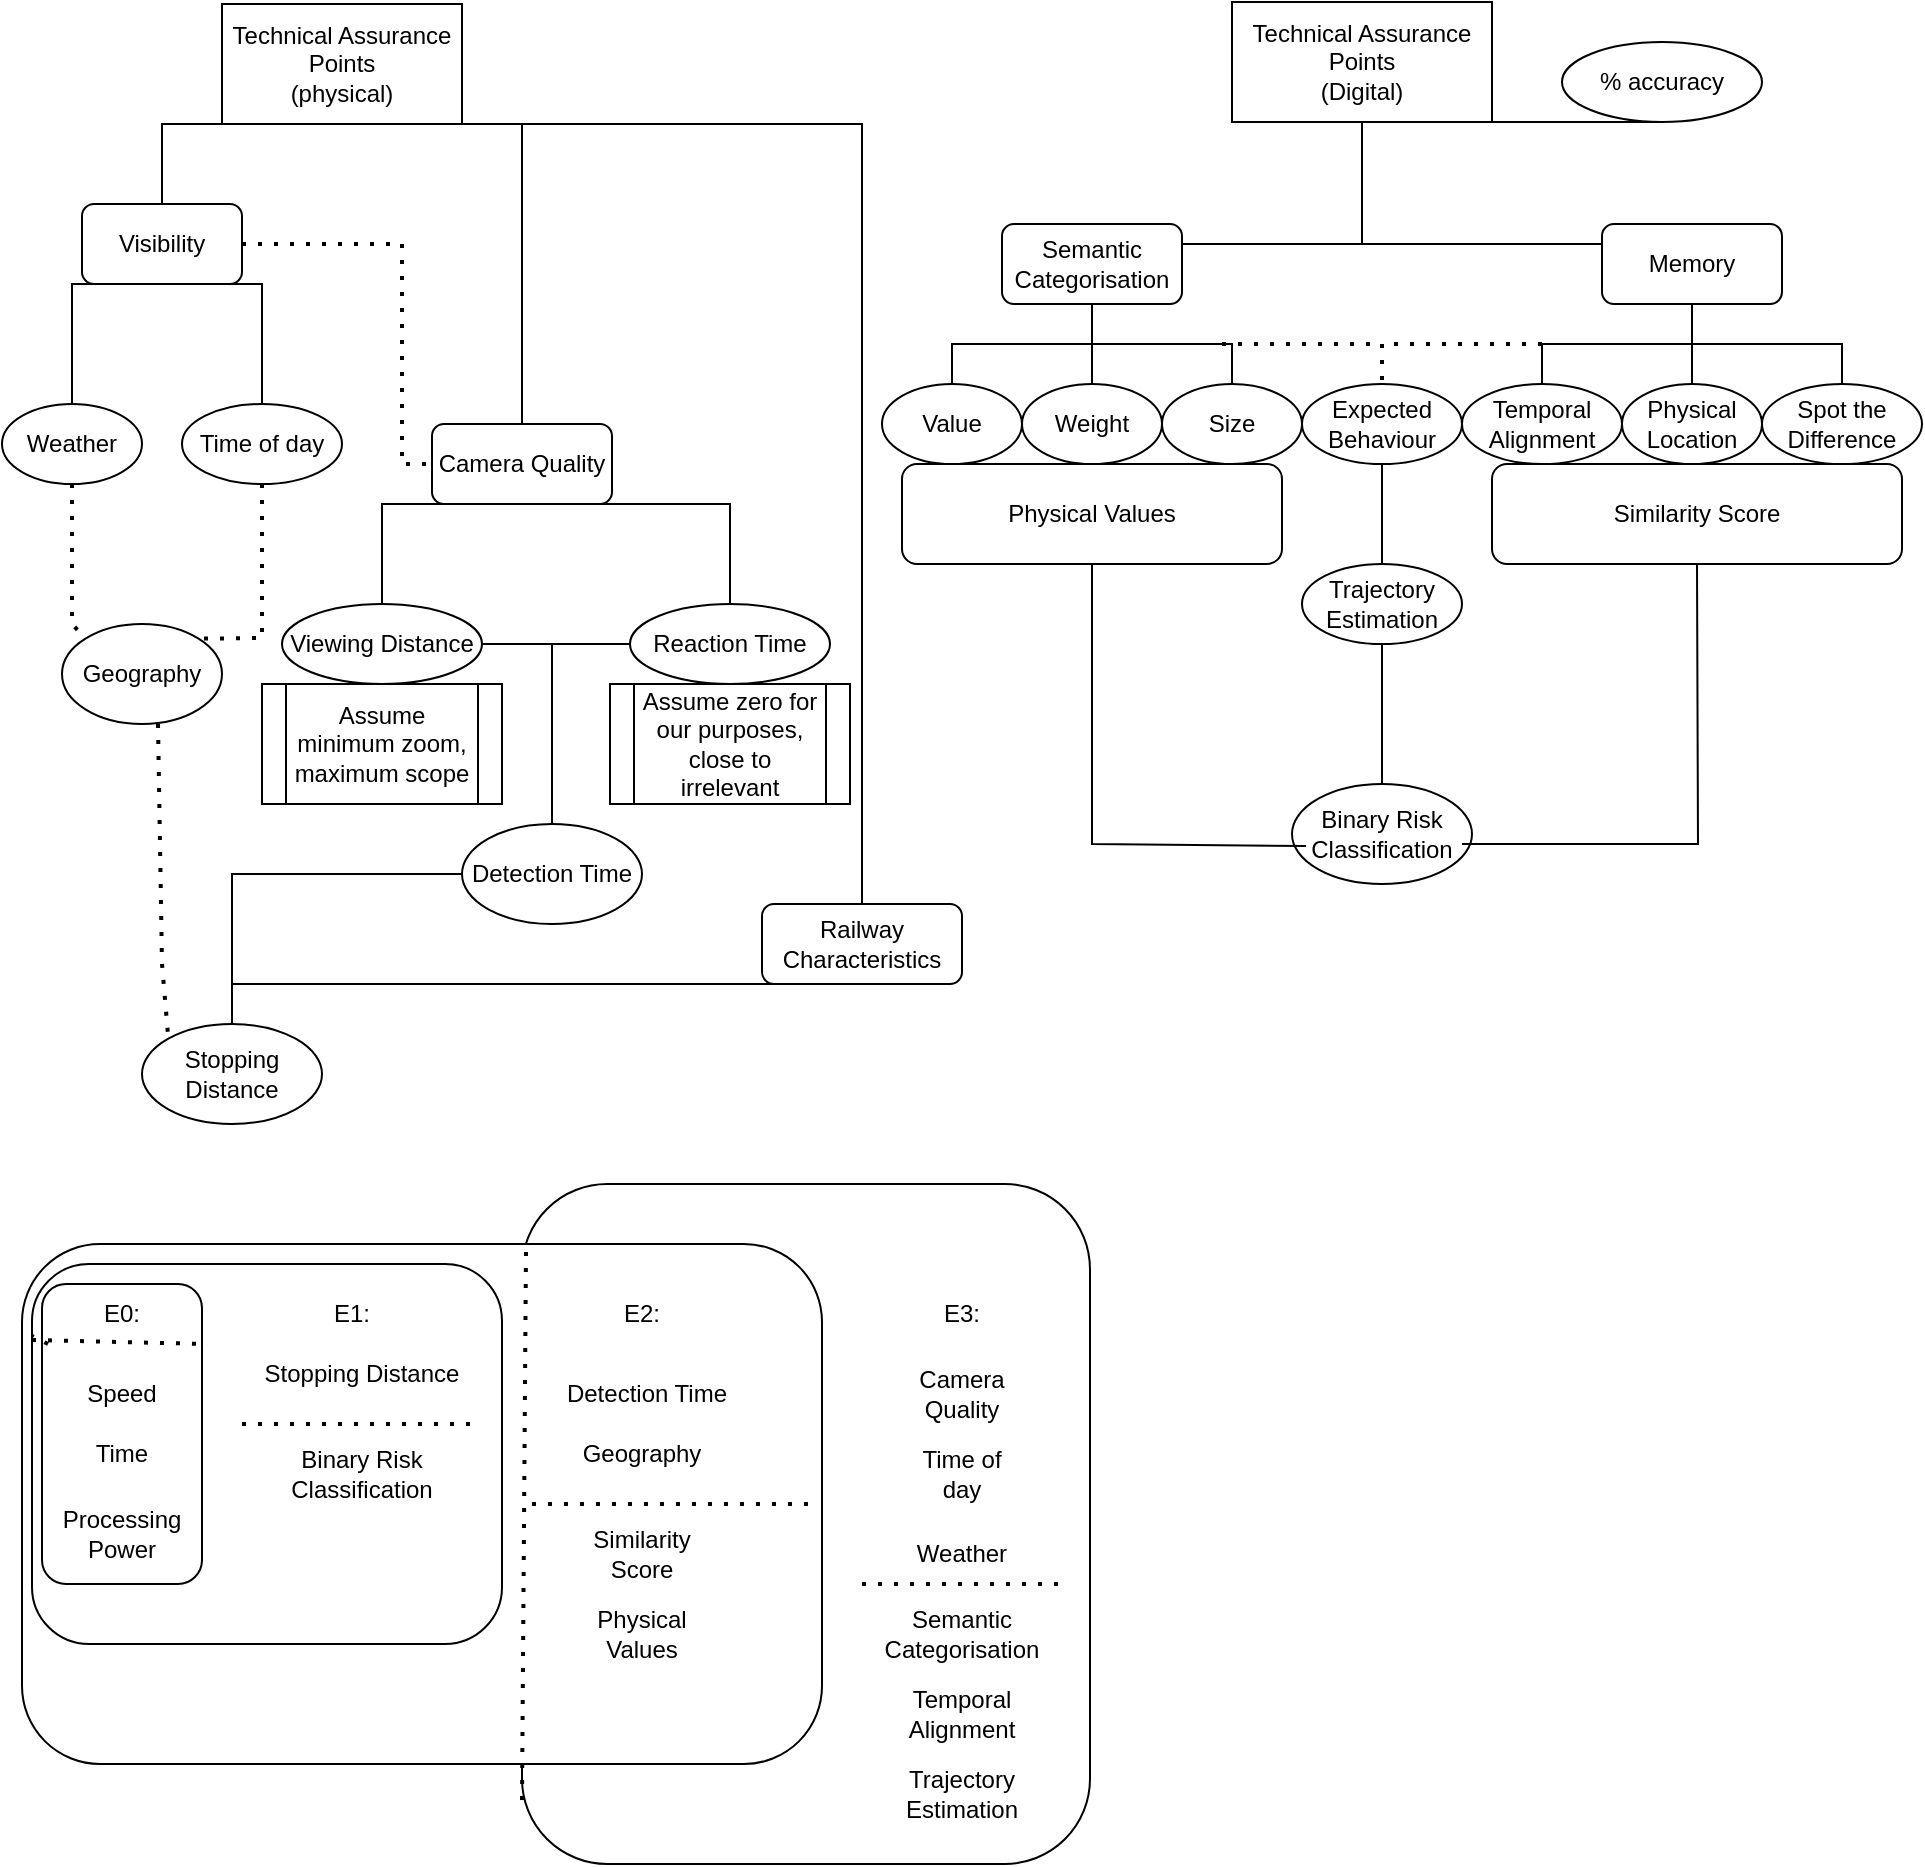 <mxfile version="21.2.0" type="github">
  <diagram name="Page-1" id="AGRQH91ummN5-7ZG4GxO">
    <mxGraphModel dx="1434" dy="782" grid="1" gridSize="10" guides="1" tooltips="1" connect="1" arrows="1" fold="1" page="1" pageScale="1" pageWidth="827" pageHeight="1169" math="0" shadow="0">
      <root>
        <mxCell id="0" />
        <mxCell id="1" parent="0" />
        <mxCell id="XPntcBGwAAafzZa0VOjH-4" value="" style="rounded=1;whiteSpace=wrap;html=1;" vertex="1" parent="1">
          <mxGeometry x="260" y="670" width="284" height="340" as="geometry" />
        </mxCell>
        <mxCell id="XPntcBGwAAafzZa0VOjH-3" value="" style="rounded=1;whiteSpace=wrap;html=1;" vertex="1" parent="1">
          <mxGeometry x="10" y="700" width="400" height="260" as="geometry" />
        </mxCell>
        <mxCell id="XPntcBGwAAafzZa0VOjH-1" value="" style="rounded=1;whiteSpace=wrap;html=1;" vertex="1" parent="1">
          <mxGeometry x="15" y="710" width="235" height="190" as="geometry" />
        </mxCell>
        <mxCell id="Cy_INPocvKz5EErwsBf5-5" value="" style="rounded=1;whiteSpace=wrap;html=1;" parent="1" vertex="1">
          <mxGeometry x="20" y="720" width="80" height="150" as="geometry" />
        </mxCell>
        <mxCell id="p9L2qInoOllsvoQGn4_z-24" value="" style="endArrow=none;html=1;rounded=0;entryX=0.5;entryY=0;entryDx=0;entryDy=0;" parent="1" target="p9L2qInoOllsvoQGn4_z-14" edge="1">
          <mxGeometry width="50" height="50" relative="1" as="geometry">
            <mxPoint x="170" y="140" as="sourcePoint" />
            <mxPoint x="250" y="160" as="targetPoint" />
            <Array as="points">
              <mxPoint x="430" y="140" />
            </Array>
          </mxGeometry>
        </mxCell>
        <mxCell id="p9L2qInoOllsvoQGn4_z-1" value="Technical Assurance Points&lt;br&gt;(physical)" style="rounded=0;whiteSpace=wrap;html=1;" parent="1" vertex="1">
          <mxGeometry x="110" y="80" width="120" height="60" as="geometry" />
        </mxCell>
        <mxCell id="p9L2qInoOllsvoQGn4_z-2" value="Time of day" style="ellipse;whiteSpace=wrap;html=1;" parent="1" vertex="1">
          <mxGeometry x="90" y="280" width="80" height="40" as="geometry" />
        </mxCell>
        <mxCell id="p9L2qInoOllsvoQGn4_z-3" value="Visibility" style="rounded=1;whiteSpace=wrap;html=1;" parent="1" vertex="1">
          <mxGeometry x="40" y="180" width="80" height="40" as="geometry" />
        </mxCell>
        <mxCell id="p9L2qInoOllsvoQGn4_z-4" value="Viewing Distance" style="ellipse;whiteSpace=wrap;html=1;" parent="1" vertex="1">
          <mxGeometry x="140" y="380" width="100" height="40" as="geometry" />
        </mxCell>
        <mxCell id="p9L2qInoOllsvoQGn4_z-5" value="Weather" style="ellipse;whiteSpace=wrap;html=1;" parent="1" vertex="1">
          <mxGeometry y="280" width="70" height="40" as="geometry" />
        </mxCell>
        <mxCell id="p9L2qInoOllsvoQGn4_z-6" value="" style="endArrow=none;html=1;rounded=0;exitX=0.5;exitY=1;exitDx=0;exitDy=0;entryX=0.5;entryY=0;entryDx=0;entryDy=0;" parent="1" source="p9L2qInoOllsvoQGn4_z-1" target="p9L2qInoOllsvoQGn4_z-3" edge="1">
          <mxGeometry width="50" height="50" relative="1" as="geometry">
            <mxPoint x="90" y="280" as="sourcePoint" />
            <mxPoint x="140" y="230" as="targetPoint" />
            <Array as="points">
              <mxPoint x="80" y="140" />
            </Array>
          </mxGeometry>
        </mxCell>
        <mxCell id="p9L2qInoOllsvoQGn4_z-7" value="Camera Quality" style="rounded=1;whiteSpace=wrap;html=1;" parent="1" vertex="1">
          <mxGeometry x="215" y="290" width="90" height="40" as="geometry" />
        </mxCell>
        <mxCell id="p9L2qInoOllsvoQGn4_z-8" value="" style="endArrow=none;html=1;rounded=0;entryX=0.5;entryY=1;entryDx=0;entryDy=0;exitX=0.5;exitY=0;exitDx=0;exitDy=0;" parent="1" source="p9L2qInoOllsvoQGn4_z-5" target="p9L2qInoOllsvoQGn4_z-3" edge="1">
          <mxGeometry width="50" height="50" relative="1" as="geometry">
            <mxPoint x="80" y="430" as="sourcePoint" />
            <mxPoint x="130" y="380" as="targetPoint" />
            <Array as="points">
              <mxPoint x="35" y="220" />
            </Array>
          </mxGeometry>
        </mxCell>
        <mxCell id="p9L2qInoOllsvoQGn4_z-9" value="" style="endArrow=none;html=1;rounded=0;exitX=0.5;exitY=1;exitDx=0;exitDy=0;" parent="1" source="p9L2qInoOllsvoQGn4_z-3" target="p9L2qInoOllsvoQGn4_z-2" edge="1">
          <mxGeometry width="50" height="50" relative="1" as="geometry">
            <mxPoint x="390" y="320" as="sourcePoint" />
            <mxPoint x="440" y="270" as="targetPoint" />
            <Array as="points">
              <mxPoint x="130" y="220" />
            </Array>
          </mxGeometry>
        </mxCell>
        <mxCell id="p9L2qInoOllsvoQGn4_z-10" value="" style="endArrow=none;html=1;rounded=0;exitX=0.5;exitY=1;exitDx=0;exitDy=0;entryX=0.5;entryY=0;entryDx=0;entryDy=0;" parent="1" source="p9L2qInoOllsvoQGn4_z-1" target="p9L2qInoOllsvoQGn4_z-7" edge="1">
          <mxGeometry width="50" height="50" relative="1" as="geometry">
            <mxPoint x="100" y="440" as="sourcePoint" />
            <mxPoint x="150" y="390" as="targetPoint" />
            <Array as="points">
              <mxPoint x="225" y="140" />
              <mxPoint x="260" y="140" />
            </Array>
          </mxGeometry>
        </mxCell>
        <mxCell id="p9L2qInoOllsvoQGn4_z-13" value="" style="endArrow=none;dashed=1;html=1;dashPattern=1 3;strokeWidth=2;rounded=0;exitX=1;exitY=0.5;exitDx=0;exitDy=0;entryX=0;entryY=0.5;entryDx=0;entryDy=0;" parent="1" source="p9L2qInoOllsvoQGn4_z-3" target="p9L2qInoOllsvoQGn4_z-7" edge="1">
          <mxGeometry width="50" height="50" relative="1" as="geometry">
            <mxPoint x="160" y="250" as="sourcePoint" />
            <mxPoint x="190" y="360" as="targetPoint" />
            <Array as="points">
              <mxPoint x="200" y="200" />
              <mxPoint x="200" y="310" />
            </Array>
          </mxGeometry>
        </mxCell>
        <mxCell id="p9L2qInoOllsvoQGn4_z-14" value="Railway Characteristics" style="rounded=1;whiteSpace=wrap;html=1;" parent="1" vertex="1">
          <mxGeometry x="380" y="530" width="100" height="40" as="geometry" />
        </mxCell>
        <mxCell id="p9L2qInoOllsvoQGn4_z-15" value="Stopping Distance" style="ellipse;whiteSpace=wrap;html=1;" parent="1" vertex="1">
          <mxGeometry x="70" y="590" width="90" height="50" as="geometry" />
        </mxCell>
        <mxCell id="p9L2qInoOllsvoQGn4_z-16" value="" style="endArrow=none;html=1;rounded=0;exitX=0.5;exitY=1;exitDx=0;exitDy=0;entryX=0.5;entryY=0;entryDx=0;entryDy=0;" parent="1" source="p9L2qInoOllsvoQGn4_z-7" target="p9L2qInoOllsvoQGn4_z-4" edge="1">
          <mxGeometry width="50" height="50" relative="1" as="geometry">
            <mxPoint x="390" y="300" as="sourcePoint" />
            <mxPoint x="440" y="250" as="targetPoint" />
            <Array as="points">
              <mxPoint x="190" y="330" />
            </Array>
          </mxGeometry>
        </mxCell>
        <mxCell id="p9L2qInoOllsvoQGn4_z-17" value="Reaction Time" style="ellipse;whiteSpace=wrap;html=1;" parent="1" vertex="1">
          <mxGeometry x="314" y="380" width="100" height="40" as="geometry" />
        </mxCell>
        <mxCell id="p9L2qInoOllsvoQGn4_z-18" value="" style="endArrow=none;html=1;rounded=0;exitX=0.5;exitY=0;exitDx=0;exitDy=0;" parent="1" source="p9L2qInoOllsvoQGn4_z-17" edge="1">
          <mxGeometry width="50" height="50" relative="1" as="geometry">
            <mxPoint x="250" y="430" as="sourcePoint" />
            <mxPoint x="260" y="330" as="targetPoint" />
            <Array as="points">
              <mxPoint x="364" y="330" />
            </Array>
          </mxGeometry>
        </mxCell>
        <mxCell id="p9L2qInoOllsvoQGn4_z-19" value="Technical Assurance Points &lt;br&gt;(Digital)" style="rounded=0;whiteSpace=wrap;html=1;" parent="1" vertex="1">
          <mxGeometry x="615" y="79" width="130" height="60" as="geometry" />
        </mxCell>
        <mxCell id="p9L2qInoOllsvoQGn4_z-20" value="% accuracy" style="ellipse;whiteSpace=wrap;html=1;" parent="1" vertex="1">
          <mxGeometry x="780" y="99" width="100" height="40" as="geometry" />
        </mxCell>
        <mxCell id="p9L2qInoOllsvoQGn4_z-21" value="" style="endArrow=none;html=1;rounded=0;exitX=1;exitY=1;exitDx=0;exitDy=0;entryX=0.5;entryY=1;entryDx=0;entryDy=0;" parent="1" source="p9L2qInoOllsvoQGn4_z-19" target="p9L2qInoOllsvoQGn4_z-20" edge="1">
          <mxGeometry width="50" height="50" relative="1" as="geometry">
            <mxPoint x="735" y="389" as="sourcePoint" />
            <mxPoint x="785" y="339" as="targetPoint" />
            <Array as="points">
              <mxPoint x="785" y="139" />
            </Array>
          </mxGeometry>
        </mxCell>
        <mxCell id="p9L2qInoOllsvoQGn4_z-23" value="Assume minimum zoom, maximum scope" style="shape=process;whiteSpace=wrap;html=1;backgroundOutline=1;" parent="1" vertex="1">
          <mxGeometry x="130" y="420" width="120" height="60" as="geometry" />
        </mxCell>
        <mxCell id="p9L2qInoOllsvoQGn4_z-25" value="" style="endArrow=none;html=1;rounded=0;exitX=0.5;exitY=0;exitDx=0;exitDy=0;entryX=0.5;entryY=1;entryDx=0;entryDy=0;" parent="1" source="p9L2qInoOllsvoQGn4_z-15" target="p9L2qInoOllsvoQGn4_z-14" edge="1">
          <mxGeometry width="50" height="50" relative="1" as="geometry">
            <mxPoint x="136" y="870" as="sourcePoint" />
            <mxPoint x="186" y="820" as="targetPoint" />
            <Array as="points">
              <mxPoint x="115" y="570" />
            </Array>
          </mxGeometry>
        </mxCell>
        <mxCell id="p9L2qInoOllsvoQGn4_z-29" value="Geography" style="ellipse;whiteSpace=wrap;html=1;" parent="1" vertex="1">
          <mxGeometry x="30" y="390" width="80" height="50" as="geometry" />
        </mxCell>
        <mxCell id="p9L2qInoOllsvoQGn4_z-31" value="E1:" style="text;html=1;strokeColor=none;fillColor=none;align=center;verticalAlign=middle;whiteSpace=wrap;rounded=0;" parent="1" vertex="1">
          <mxGeometry x="145" y="720" width="60" height="30" as="geometry" />
        </mxCell>
        <mxCell id="p9L2qInoOllsvoQGn4_z-32" value="Stopping Distance" style="text;html=1;strokeColor=none;fillColor=none;align=center;verticalAlign=middle;whiteSpace=wrap;rounded=0;" parent="1" vertex="1">
          <mxGeometry x="120" y="750" width="120" height="30" as="geometry" />
        </mxCell>
        <mxCell id="p9L2qInoOllsvoQGn4_z-33" value="E2:" style="text;html=1;strokeColor=none;fillColor=none;align=center;verticalAlign=middle;whiteSpace=wrap;rounded=0;" parent="1" vertex="1">
          <mxGeometry x="290" y="720" width="60" height="30" as="geometry" />
        </mxCell>
        <mxCell id="p9L2qInoOllsvoQGn4_z-34" value="Detection Time" style="text;html=1;strokeColor=none;fillColor=none;align=center;verticalAlign=middle;whiteSpace=wrap;rounded=0;" parent="1" vertex="1">
          <mxGeometry x="280" y="760" width="85" height="30" as="geometry" />
        </mxCell>
        <mxCell id="p9L2qInoOllsvoQGn4_z-35" value="E3:" style="text;html=1;strokeColor=none;fillColor=none;align=center;verticalAlign=middle;whiteSpace=wrap;rounded=0;" parent="1" vertex="1">
          <mxGeometry x="450" y="720" width="60" height="30" as="geometry" />
        </mxCell>
        <mxCell id="p9L2qInoOllsvoQGn4_z-36" value="Camera Quality" style="text;html=1;strokeColor=none;fillColor=none;align=center;verticalAlign=middle;whiteSpace=wrap;rounded=0;" parent="1" vertex="1">
          <mxGeometry x="450" y="760" width="60" height="30" as="geometry" />
        </mxCell>
        <mxCell id="p9L2qInoOllsvoQGn4_z-37" value="Time of day" style="text;html=1;strokeColor=none;fillColor=none;align=center;verticalAlign=middle;whiteSpace=wrap;rounded=0;" parent="1" vertex="1">
          <mxGeometry x="450" y="800" width="60" height="30" as="geometry" />
        </mxCell>
        <mxCell id="p9L2qInoOllsvoQGn4_z-38" value="Weather" style="text;html=1;strokeColor=none;fillColor=none;align=center;verticalAlign=middle;whiteSpace=wrap;rounded=0;" parent="1" vertex="1">
          <mxGeometry x="450" y="840" width="60" height="30" as="geometry" />
        </mxCell>
        <mxCell id="p9L2qInoOllsvoQGn4_z-41" value="Geography" style="text;html=1;strokeColor=none;fillColor=none;align=center;verticalAlign=middle;whiteSpace=wrap;rounded=0;" parent="1" vertex="1">
          <mxGeometry x="290" y="790" width="60" height="30" as="geometry" />
        </mxCell>
        <mxCell id="p9L2qInoOllsvoQGn4_z-45" value="" style="endArrow=none;dashed=1;html=1;dashPattern=1 3;strokeWidth=2;rounded=0;exitX=0.5;exitY=1;exitDx=0;exitDy=0;entryX=0;entryY=0;entryDx=0;entryDy=0;" parent="1" source="p9L2qInoOllsvoQGn4_z-5" target="p9L2qInoOllsvoQGn4_z-29" edge="1">
          <mxGeometry width="50" height="50" relative="1" as="geometry">
            <mxPoint x="430" y="430" as="sourcePoint" />
            <mxPoint x="480" y="380" as="targetPoint" />
            <Array as="points">
              <mxPoint x="35" y="390" />
            </Array>
          </mxGeometry>
        </mxCell>
        <mxCell id="p9L2qInoOllsvoQGn4_z-46" value="" style="endArrow=none;dashed=1;html=1;dashPattern=1 3;strokeWidth=2;rounded=0;exitX=0.5;exitY=1;exitDx=0;exitDy=0;entryX=1;entryY=0;entryDx=0;entryDy=0;" parent="1" source="p9L2qInoOllsvoQGn4_z-2" target="p9L2qInoOllsvoQGn4_z-29" edge="1">
          <mxGeometry width="50" height="50" relative="1" as="geometry">
            <mxPoint x="430" y="430" as="sourcePoint" />
            <mxPoint x="480" y="380" as="targetPoint" />
            <Array as="points">
              <mxPoint x="130" y="397" />
            </Array>
          </mxGeometry>
        </mxCell>
        <mxCell id="p9L2qInoOllsvoQGn4_z-47" value="" style="endArrow=none;dashed=1;html=1;dashPattern=1 3;strokeWidth=2;rounded=0;exitX=0.6;exitY=1;exitDx=0;exitDy=0;exitPerimeter=0;entryX=0;entryY=0;entryDx=0;entryDy=0;" parent="1" source="p9L2qInoOllsvoQGn4_z-29" target="p9L2qInoOllsvoQGn4_z-15" edge="1">
          <mxGeometry width="50" height="50" relative="1" as="geometry">
            <mxPoint x="430" y="430" as="sourcePoint" />
            <mxPoint x="480" y="380" as="targetPoint" />
            <Array as="points">
              <mxPoint x="80" y="560" />
            </Array>
          </mxGeometry>
        </mxCell>
        <mxCell id="p9L2qInoOllsvoQGn4_z-48" value="Binary Risk Classification" style="text;html=1;strokeColor=none;fillColor=none;align=center;verticalAlign=middle;whiteSpace=wrap;rounded=0;" parent="1" vertex="1">
          <mxGeometry x="135" y="800" width="90" height="30" as="geometry" />
        </mxCell>
        <mxCell id="p9L2qInoOllsvoQGn4_z-49" value="" style="endArrow=none;dashed=1;html=1;dashPattern=1 3;strokeWidth=2;rounded=0;" parent="1" edge="1">
          <mxGeometry width="50" height="50" relative="1" as="geometry">
            <mxPoint x="120" y="790" as="sourcePoint" />
            <mxPoint x="240" y="790" as="targetPoint" />
          </mxGeometry>
        </mxCell>
        <mxCell id="p9L2qInoOllsvoQGn4_z-50" value="" style="endArrow=none;dashed=1;html=1;dashPattern=1 3;strokeWidth=2;rounded=0;" parent="1" edge="1">
          <mxGeometry width="50" height="50" relative="1" as="geometry">
            <mxPoint x="265" y="830" as="sourcePoint" />
            <mxPoint x="405" y="830" as="targetPoint" />
          </mxGeometry>
        </mxCell>
        <mxCell id="p9L2qInoOllsvoQGn4_z-51" value="" style="endArrow=none;dashed=1;html=1;dashPattern=1 3;strokeWidth=2;rounded=0;" parent="1" edge="1">
          <mxGeometry width="50" height="50" relative="1" as="geometry">
            <mxPoint x="430" y="870" as="sourcePoint" />
            <mxPoint x="530" y="870" as="targetPoint" />
          </mxGeometry>
        </mxCell>
        <mxCell id="p9L2qInoOllsvoQGn4_z-52" value="Similarity Score" style="text;html=1;strokeColor=none;fillColor=none;align=center;verticalAlign=middle;whiteSpace=wrap;rounded=0;" parent="1" vertex="1">
          <mxGeometry x="290" y="840" width="60" height="30" as="geometry" />
        </mxCell>
        <mxCell id="p9L2qInoOllsvoQGn4_z-53" value="Temporal Alignment" style="text;html=1;strokeColor=none;fillColor=none;align=center;verticalAlign=middle;whiteSpace=wrap;rounded=0;" parent="1" vertex="1">
          <mxGeometry x="450" y="920" width="60" height="30" as="geometry" />
        </mxCell>
        <mxCell id="p9L2qInoOllsvoQGn4_z-54" value="Semantic Categorisation" style="text;html=1;strokeColor=none;fillColor=none;align=center;verticalAlign=middle;whiteSpace=wrap;rounded=0;" parent="1" vertex="1">
          <mxGeometry x="430" y="880" width="100" height="30" as="geometry" />
        </mxCell>
        <mxCell id="p9L2qInoOllsvoQGn4_z-55" value="Physical Values" style="text;html=1;strokeColor=none;fillColor=none;align=center;verticalAlign=middle;whiteSpace=wrap;rounded=0;" parent="1" vertex="1">
          <mxGeometry x="290" y="880" width="60" height="30" as="geometry" />
        </mxCell>
        <mxCell id="p9L2qInoOllsvoQGn4_z-56" value="Trajectory Estimation" style="text;html=1;strokeColor=none;fillColor=none;align=center;verticalAlign=middle;whiteSpace=wrap;rounded=0;" parent="1" vertex="1">
          <mxGeometry x="450" y="960" width="60" height="30" as="geometry" />
        </mxCell>
        <mxCell id="p9L2qInoOllsvoQGn4_z-57" value="Assume zero for our purposes, close to irrelevant" style="shape=process;whiteSpace=wrap;html=1;backgroundOutline=1;" parent="1" vertex="1">
          <mxGeometry x="304" y="420" width="120" height="60" as="geometry" />
        </mxCell>
        <mxCell id="p9L2qInoOllsvoQGn4_z-58" value="Detection Time" style="ellipse;whiteSpace=wrap;html=1;" parent="1" vertex="1">
          <mxGeometry x="230" y="490" width="90" height="50" as="geometry" />
        </mxCell>
        <mxCell id="p9L2qInoOllsvoQGn4_z-59" value="" style="endArrow=none;html=1;rounded=0;exitX=1;exitY=0.5;exitDx=0;exitDy=0;entryX=0;entryY=0.5;entryDx=0;entryDy=0;" parent="1" source="p9L2qInoOllsvoQGn4_z-4" target="p9L2qInoOllsvoQGn4_z-17" edge="1">
          <mxGeometry width="50" height="50" relative="1" as="geometry">
            <mxPoint x="350" y="510" as="sourcePoint" />
            <mxPoint x="400" y="460" as="targetPoint" />
          </mxGeometry>
        </mxCell>
        <mxCell id="p9L2qInoOllsvoQGn4_z-60" value="" style="endArrow=none;html=1;rounded=0;exitX=0.5;exitY=0;exitDx=0;exitDy=0;" parent="1" source="p9L2qInoOllsvoQGn4_z-58" edge="1">
          <mxGeometry width="50" height="50" relative="1" as="geometry">
            <mxPoint x="350" y="510" as="sourcePoint" />
            <mxPoint x="275" y="400" as="targetPoint" />
          </mxGeometry>
        </mxCell>
        <mxCell id="p9L2qInoOllsvoQGn4_z-61" value="" style="endArrow=none;html=1;rounded=0;exitX=0;exitY=0.5;exitDx=0;exitDy=0;entryX=0.5;entryY=0;entryDx=0;entryDy=0;" parent="1" source="p9L2qInoOllsvoQGn4_z-58" target="p9L2qInoOllsvoQGn4_z-15" edge="1">
          <mxGeometry width="50" height="50" relative="1" as="geometry">
            <mxPoint x="350" y="510" as="sourcePoint" />
            <mxPoint x="400" y="460" as="targetPoint" />
            <Array as="points">
              <mxPoint x="115" y="515" />
            </Array>
          </mxGeometry>
        </mxCell>
        <mxCell id="p9L2qInoOllsvoQGn4_z-62" value="Binary Risk Classification" style="ellipse;whiteSpace=wrap;html=1;" parent="1" vertex="1">
          <mxGeometry x="645" y="470" width="90" height="50" as="geometry" />
        </mxCell>
        <mxCell id="p9L2qInoOllsvoQGn4_z-63" value="Semantic Categorisation" style="rounded=1;whiteSpace=wrap;html=1;" parent="1" vertex="1">
          <mxGeometry x="500" y="190" width="90" height="40" as="geometry" />
        </mxCell>
        <mxCell id="p9L2qInoOllsvoQGn4_z-65" value="Size" style="ellipse;whiteSpace=wrap;html=1;" parent="1" vertex="1">
          <mxGeometry x="580" y="270" width="70" height="40" as="geometry" />
        </mxCell>
        <mxCell id="p9L2qInoOllsvoQGn4_z-66" value="Weight" style="ellipse;whiteSpace=wrap;html=1;" parent="1" vertex="1">
          <mxGeometry x="510" y="270" width="70" height="40" as="geometry" />
        </mxCell>
        <mxCell id="p9L2qInoOllsvoQGn4_z-67" value="Value" style="ellipse;whiteSpace=wrap;html=1;" parent="1" vertex="1">
          <mxGeometry x="440" y="270" width="70" height="40" as="geometry" />
        </mxCell>
        <mxCell id="p9L2qInoOllsvoQGn4_z-68" value="Physical Values" style="rounded=1;whiteSpace=wrap;html=1;" parent="1" vertex="1">
          <mxGeometry x="450" y="310" width="190" height="50" as="geometry" />
        </mxCell>
        <mxCell id="p9L2qInoOllsvoQGn4_z-69" value="" style="endArrow=none;html=1;rounded=0;entryX=0.5;entryY=1;entryDx=0;entryDy=0;exitX=0.5;exitY=0;exitDx=0;exitDy=0;" parent="1" source="p9L2qInoOllsvoQGn4_z-66" target="p9L2qInoOllsvoQGn4_z-63" edge="1">
          <mxGeometry width="50" height="50" relative="1" as="geometry">
            <mxPoint x="440" y="500" as="sourcePoint" />
            <mxPoint x="490" y="450" as="targetPoint" />
          </mxGeometry>
        </mxCell>
        <mxCell id="p9L2qInoOllsvoQGn4_z-70" value="" style="endArrow=none;html=1;rounded=0;exitX=0.5;exitY=0;exitDx=0;exitDy=0;" parent="1" source="p9L2qInoOllsvoQGn4_z-67" edge="1">
          <mxGeometry width="50" height="50" relative="1" as="geometry">
            <mxPoint x="440" y="500" as="sourcePoint" />
            <mxPoint x="550" y="250" as="targetPoint" />
            <Array as="points">
              <mxPoint x="475" y="250" />
            </Array>
          </mxGeometry>
        </mxCell>
        <mxCell id="p9L2qInoOllsvoQGn4_z-71" value="" style="endArrow=none;html=1;rounded=0;entryX=0.5;entryY=0;entryDx=0;entryDy=0;" parent="1" target="p9L2qInoOllsvoQGn4_z-65" edge="1">
          <mxGeometry width="50" height="50" relative="1" as="geometry">
            <mxPoint x="540" y="250" as="sourcePoint" />
            <mxPoint x="490" y="450" as="targetPoint" />
            <Array as="points">
              <mxPoint x="615" y="250" />
            </Array>
          </mxGeometry>
        </mxCell>
        <mxCell id="p9L2qInoOllsvoQGn4_z-72" value="Expected Behaviour" style="ellipse;whiteSpace=wrap;html=1;" parent="1" vertex="1">
          <mxGeometry x="650" y="270" width="80" height="40" as="geometry" />
        </mxCell>
        <mxCell id="p9L2qInoOllsvoQGn4_z-73" value="Memory" style="rounded=1;whiteSpace=wrap;html=1;" parent="1" vertex="1">
          <mxGeometry x="800" y="190" width="90" height="40" as="geometry" />
        </mxCell>
        <mxCell id="p9L2qInoOllsvoQGn4_z-74" value="Temporal Alignment" style="ellipse;whiteSpace=wrap;html=1;" parent="1" vertex="1">
          <mxGeometry x="730" y="270" width="80" height="40" as="geometry" />
        </mxCell>
        <mxCell id="p9L2qInoOllsvoQGn4_z-75" value="Physical Location" style="ellipse;whiteSpace=wrap;html=1;" parent="1" vertex="1">
          <mxGeometry x="810" y="270" width="70" height="40" as="geometry" />
        </mxCell>
        <mxCell id="p9L2qInoOllsvoQGn4_z-77" value="" style="endArrow=none;dashed=1;html=1;dashPattern=1 3;strokeWidth=2;rounded=0;entryX=0.5;entryY=0;entryDx=0;entryDy=0;" parent="1" target="p9L2qInoOllsvoQGn4_z-72" edge="1">
          <mxGeometry width="50" height="50" relative="1" as="geometry">
            <mxPoint x="610" y="250" as="sourcePoint" />
            <mxPoint x="510" y="460" as="targetPoint" />
            <Array as="points">
              <mxPoint x="690" y="250" />
            </Array>
          </mxGeometry>
        </mxCell>
        <mxCell id="p9L2qInoOllsvoQGn4_z-78" value="" style="endArrow=none;dashed=1;html=1;dashPattern=1 3;strokeWidth=2;rounded=0;" parent="1" edge="1">
          <mxGeometry width="50" height="50" relative="1" as="geometry">
            <mxPoint x="770" y="250" as="sourcePoint" />
            <mxPoint x="690" y="250" as="targetPoint" />
          </mxGeometry>
        </mxCell>
        <mxCell id="p9L2qInoOllsvoQGn4_z-79" value="" style="endArrow=none;html=1;rounded=0;entryX=0.5;entryY=1;entryDx=0;entryDy=0;exitX=0.5;exitY=0;exitDx=0;exitDy=0;" parent="1" source="p9L2qInoOllsvoQGn4_z-74" target="p9L2qInoOllsvoQGn4_z-73" edge="1">
          <mxGeometry width="50" height="50" relative="1" as="geometry">
            <mxPoint x="460" y="510" as="sourcePoint" />
            <mxPoint x="510" y="460" as="targetPoint" />
            <Array as="points">
              <mxPoint x="770" y="250" />
              <mxPoint x="845" y="250" />
            </Array>
          </mxGeometry>
        </mxCell>
        <mxCell id="p9L2qInoOllsvoQGn4_z-80" value="Trajectory Estimation" style="ellipse;whiteSpace=wrap;html=1;" parent="1" vertex="1">
          <mxGeometry x="650" y="360" width="80" height="40" as="geometry" />
        </mxCell>
        <mxCell id="p9L2qInoOllsvoQGn4_z-81" value="" style="endArrow=none;html=1;rounded=0;entryX=0.5;entryY=1;entryDx=0;entryDy=0;exitX=0.5;exitY=0;exitDx=0;exitDy=0;" parent="1" source="p9L2qInoOllsvoQGn4_z-80" target="p9L2qInoOllsvoQGn4_z-72" edge="1">
          <mxGeometry width="50" height="50" relative="1" as="geometry">
            <mxPoint x="630" y="510" as="sourcePoint" />
            <mxPoint x="680" y="460" as="targetPoint" />
          </mxGeometry>
        </mxCell>
        <mxCell id="p9L2qInoOllsvoQGn4_z-82" value="" style="endArrow=none;html=1;rounded=0;entryX=0.5;entryY=1;entryDx=0;entryDy=0;exitX=0.5;exitY=0;exitDx=0;exitDy=0;" parent="1" source="p9L2qInoOllsvoQGn4_z-62" target="p9L2qInoOllsvoQGn4_z-80" edge="1">
          <mxGeometry width="50" height="50" relative="1" as="geometry">
            <mxPoint x="630" y="510" as="sourcePoint" />
            <mxPoint x="680" y="460" as="targetPoint" />
          </mxGeometry>
        </mxCell>
        <mxCell id="p9L2qInoOllsvoQGn4_z-84" value="" style="endArrow=none;html=1;rounded=0;entryX=0.5;entryY=1;entryDx=0;entryDy=0;exitX=0.5;exitY=0;exitDx=0;exitDy=0;" parent="1" source="p9L2qInoOllsvoQGn4_z-75" target="p9L2qInoOllsvoQGn4_z-73" edge="1">
          <mxGeometry width="50" height="50" relative="1" as="geometry">
            <mxPoint x="630" y="500" as="sourcePoint" />
            <mxPoint x="680" y="450" as="targetPoint" />
          </mxGeometry>
        </mxCell>
        <mxCell id="p9L2qInoOllsvoQGn4_z-86" value="" style="endArrow=none;html=1;rounded=0;entryX=0.5;entryY=1;entryDx=0;entryDy=0;exitX=0.078;exitY=0.62;exitDx=0;exitDy=0;exitPerimeter=0;" parent="1" source="p9L2qInoOllsvoQGn4_z-62" target="p9L2qInoOllsvoQGn4_z-68" edge="1">
          <mxGeometry width="50" height="50" relative="1" as="geometry">
            <mxPoint x="630" y="500" as="sourcePoint" />
            <mxPoint x="680" y="450" as="targetPoint" />
            <Array as="points">
              <mxPoint x="545" y="500" />
            </Array>
          </mxGeometry>
        </mxCell>
        <mxCell id="p9L2qInoOllsvoQGn4_z-87" value="" style="endArrow=none;html=1;rounded=0;entryX=0.5;entryY=1;entryDx=0;entryDy=0;exitX=1;exitY=0.25;exitDx=0;exitDy=0;" parent="1" source="p9L2qInoOllsvoQGn4_z-63" target="p9L2qInoOllsvoQGn4_z-19" edge="1">
          <mxGeometry width="50" height="50" relative="1" as="geometry">
            <mxPoint x="630" y="500" as="sourcePoint" />
            <mxPoint x="680" y="450" as="targetPoint" />
            <Array as="points">
              <mxPoint x="680" y="200" />
            </Array>
          </mxGeometry>
        </mxCell>
        <mxCell id="p9L2qInoOllsvoQGn4_z-88" value="" style="endArrow=none;html=1;rounded=0;exitX=0;exitY=0.25;exitDx=0;exitDy=0;" parent="1" source="p9L2qInoOllsvoQGn4_z-73" edge="1">
          <mxGeometry width="50" height="50" relative="1" as="geometry">
            <mxPoint x="630" y="500" as="sourcePoint" />
            <mxPoint x="680" y="200" as="targetPoint" />
          </mxGeometry>
        </mxCell>
        <mxCell id="p9L2qInoOllsvoQGn4_z-89" value="Spot the Difference" style="ellipse;whiteSpace=wrap;html=1;" parent="1" vertex="1">
          <mxGeometry x="880" y="270" width="80" height="40" as="geometry" />
        </mxCell>
        <mxCell id="p9L2qInoOllsvoQGn4_z-90" value="" style="endArrow=none;html=1;rounded=0;exitX=0.5;exitY=0;exitDx=0;exitDy=0;" parent="1" source="p9L2qInoOllsvoQGn4_z-89" edge="1">
          <mxGeometry width="50" height="50" relative="1" as="geometry">
            <mxPoint x="720" y="460" as="sourcePoint" />
            <mxPoint x="840" y="250" as="targetPoint" />
            <Array as="points">
              <mxPoint x="920" y="250" />
            </Array>
          </mxGeometry>
        </mxCell>
        <mxCell id="p9L2qInoOllsvoQGn4_z-91" value="Similarity Score" style="rounded=1;whiteSpace=wrap;html=1;" parent="1" vertex="1">
          <mxGeometry x="745" y="310" width="205" height="50" as="geometry" />
        </mxCell>
        <mxCell id="p9L2qInoOllsvoQGn4_z-92" value="" style="endArrow=none;html=1;rounded=0;entryX=0.5;entryY=1;entryDx=0;entryDy=0;" parent="1" target="p9L2qInoOllsvoQGn4_z-91" edge="1">
          <mxGeometry width="50" height="50" relative="1" as="geometry">
            <mxPoint x="730" y="500" as="sourcePoint" />
            <mxPoint x="770" y="410" as="targetPoint" />
            <Array as="points">
              <mxPoint x="848" y="500" />
            </Array>
          </mxGeometry>
        </mxCell>
        <mxCell id="Cy_INPocvKz5EErwsBf5-1" value="E0:" style="text;html=1;strokeColor=none;fillColor=none;align=center;verticalAlign=middle;whiteSpace=wrap;rounded=0;" parent="1" vertex="1">
          <mxGeometry x="30" y="720" width="60" height="30" as="geometry" />
        </mxCell>
        <mxCell id="Cy_INPocvKz5EErwsBf5-2" value="Speed" style="text;html=1;strokeColor=none;fillColor=none;align=center;verticalAlign=middle;whiteSpace=wrap;rounded=0;" parent="1" vertex="1">
          <mxGeometry x="30" y="760" width="60" height="30" as="geometry" />
        </mxCell>
        <mxCell id="Cy_INPocvKz5EErwsBf5-3" value="Time" style="text;html=1;strokeColor=none;fillColor=none;align=center;verticalAlign=middle;whiteSpace=wrap;rounded=0;" parent="1" vertex="1">
          <mxGeometry x="30" y="790" width="60" height="30" as="geometry" />
        </mxCell>
        <mxCell id="Cy_INPocvKz5EErwsBf5-4" value="Processing Power" style="text;html=1;strokeColor=none;fillColor=none;align=center;verticalAlign=middle;whiteSpace=wrap;rounded=0;" parent="1" vertex="1">
          <mxGeometry x="30" y="830" width="60" height="30" as="geometry" />
        </mxCell>
        <mxCell id="Cy_INPocvKz5EErwsBf5-6" value="" style="endArrow=none;dashed=1;html=1;dashPattern=1 3;strokeWidth=2;rounded=0;exitX=0;exitY=0.2;exitDx=0;exitDy=0;exitPerimeter=0;" parent="1" edge="1" source="XPntcBGwAAafzZa0VOjH-1">
          <mxGeometry width="50" height="50" relative="1" as="geometry">
            <mxPoint x="23" y="750" as="sourcePoint" />
            <mxPoint x="103" y="750" as="targetPoint" />
          </mxGeometry>
        </mxCell>
        <mxCell id="XPntcBGwAAafzZa0VOjH-2" value="" style="endArrow=none;dashed=1;html=1;dashPattern=1 3;strokeWidth=2;rounded=0;exitX=0;exitY=0.2;exitDx=0;exitDy=0;exitPerimeter=0;" edge="1" parent="1" target="XPntcBGwAAafzZa0VOjH-1">
          <mxGeometry width="50" height="50" relative="1" as="geometry">
            <mxPoint x="23" y="750" as="sourcePoint" />
            <mxPoint x="103" y="750" as="targetPoint" />
          </mxGeometry>
        </mxCell>
        <mxCell id="XPntcBGwAAafzZa0VOjH-7" value="" style="endArrow=none;dashed=1;html=1;dashPattern=1 3;strokeWidth=2;rounded=0;entryX=0.63;entryY=0.008;entryDx=0;entryDy=0;entryPerimeter=0;exitX=0;exitY=0.906;exitDx=0;exitDy=0;exitPerimeter=0;" edge="1" parent="1" source="XPntcBGwAAafzZa0VOjH-4" target="XPntcBGwAAafzZa0VOjH-3">
          <mxGeometry width="50" height="50" relative="1" as="geometry">
            <mxPoint x="250" y="980" as="sourcePoint" />
            <mxPoint x="540" y="720" as="targetPoint" />
          </mxGeometry>
        </mxCell>
      </root>
    </mxGraphModel>
  </diagram>
</mxfile>
